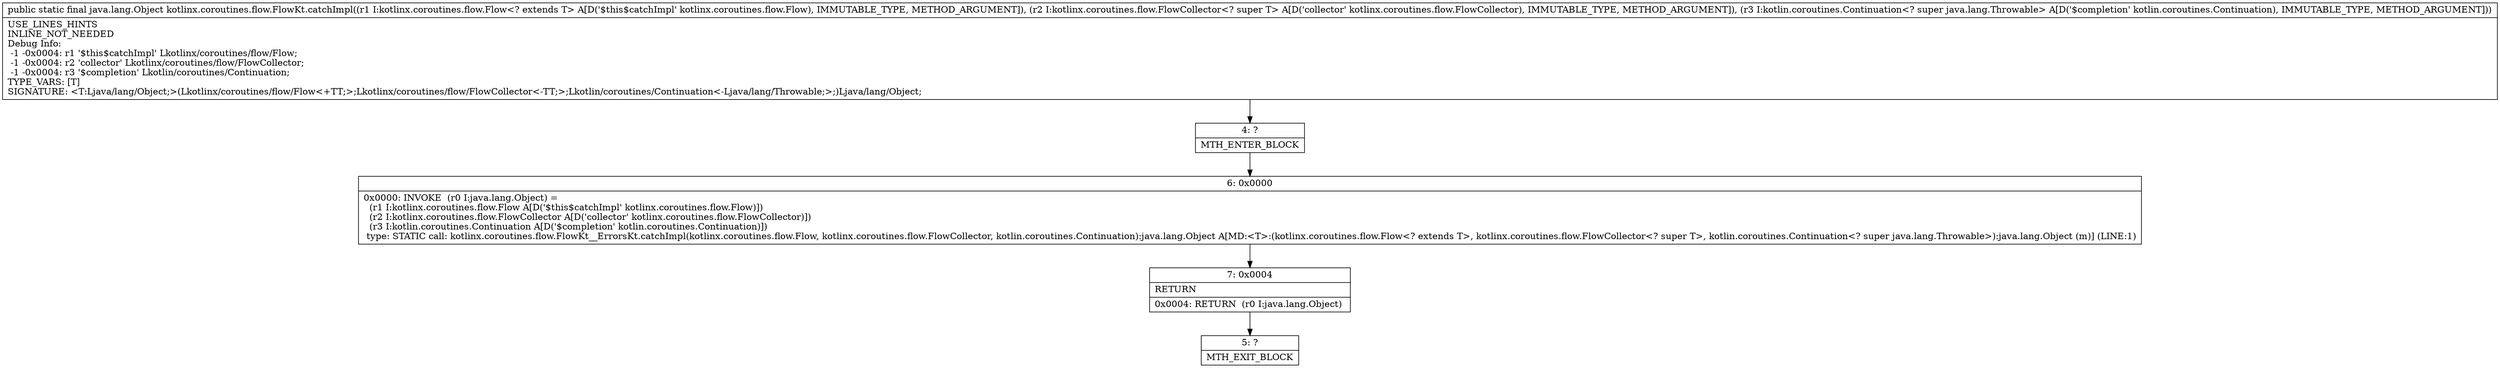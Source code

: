 digraph "CFG forkotlinx.coroutines.flow.FlowKt.catchImpl(Lkotlinx\/coroutines\/flow\/Flow;Lkotlinx\/coroutines\/flow\/FlowCollector;Lkotlin\/coroutines\/Continuation;)Ljava\/lang\/Object;" {
Node_4 [shape=record,label="{4\:\ ?|MTH_ENTER_BLOCK\l}"];
Node_6 [shape=record,label="{6\:\ 0x0000|0x0000: INVOKE  (r0 I:java.lang.Object) = \l  (r1 I:kotlinx.coroutines.flow.Flow A[D('$this$catchImpl' kotlinx.coroutines.flow.Flow)])\l  (r2 I:kotlinx.coroutines.flow.FlowCollector A[D('collector' kotlinx.coroutines.flow.FlowCollector)])\l  (r3 I:kotlin.coroutines.Continuation A[D('$completion' kotlin.coroutines.Continuation)])\l type: STATIC call: kotlinx.coroutines.flow.FlowKt__ErrorsKt.catchImpl(kotlinx.coroutines.flow.Flow, kotlinx.coroutines.flow.FlowCollector, kotlin.coroutines.Continuation):java.lang.Object A[MD:\<T\>:(kotlinx.coroutines.flow.Flow\<? extends T\>, kotlinx.coroutines.flow.FlowCollector\<? super T\>, kotlin.coroutines.Continuation\<? super java.lang.Throwable\>):java.lang.Object (m)] (LINE:1)\l}"];
Node_7 [shape=record,label="{7\:\ 0x0004|RETURN\l|0x0004: RETURN  (r0 I:java.lang.Object) \l}"];
Node_5 [shape=record,label="{5\:\ ?|MTH_EXIT_BLOCK\l}"];
MethodNode[shape=record,label="{public static final java.lang.Object kotlinx.coroutines.flow.FlowKt.catchImpl((r1 I:kotlinx.coroutines.flow.Flow\<? extends T\> A[D('$this$catchImpl' kotlinx.coroutines.flow.Flow), IMMUTABLE_TYPE, METHOD_ARGUMENT]), (r2 I:kotlinx.coroutines.flow.FlowCollector\<? super T\> A[D('collector' kotlinx.coroutines.flow.FlowCollector), IMMUTABLE_TYPE, METHOD_ARGUMENT]), (r3 I:kotlin.coroutines.Continuation\<? super java.lang.Throwable\> A[D('$completion' kotlin.coroutines.Continuation), IMMUTABLE_TYPE, METHOD_ARGUMENT]))  | USE_LINES_HINTS\lINLINE_NOT_NEEDED\lDebug Info:\l  \-1 \-0x0004: r1 '$this$catchImpl' Lkotlinx\/coroutines\/flow\/Flow;\l  \-1 \-0x0004: r2 'collector' Lkotlinx\/coroutines\/flow\/FlowCollector;\l  \-1 \-0x0004: r3 '$completion' Lkotlin\/coroutines\/Continuation;\lTYPE_VARS: [T]\lSIGNATURE: \<T:Ljava\/lang\/Object;\>(Lkotlinx\/coroutines\/flow\/Flow\<+TT;\>;Lkotlinx\/coroutines\/flow\/FlowCollector\<\-TT;\>;Lkotlin\/coroutines\/Continuation\<\-Ljava\/lang\/Throwable;\>;)Ljava\/lang\/Object;\l}"];
MethodNode -> Node_4;Node_4 -> Node_6;
Node_6 -> Node_7;
Node_7 -> Node_5;
}

